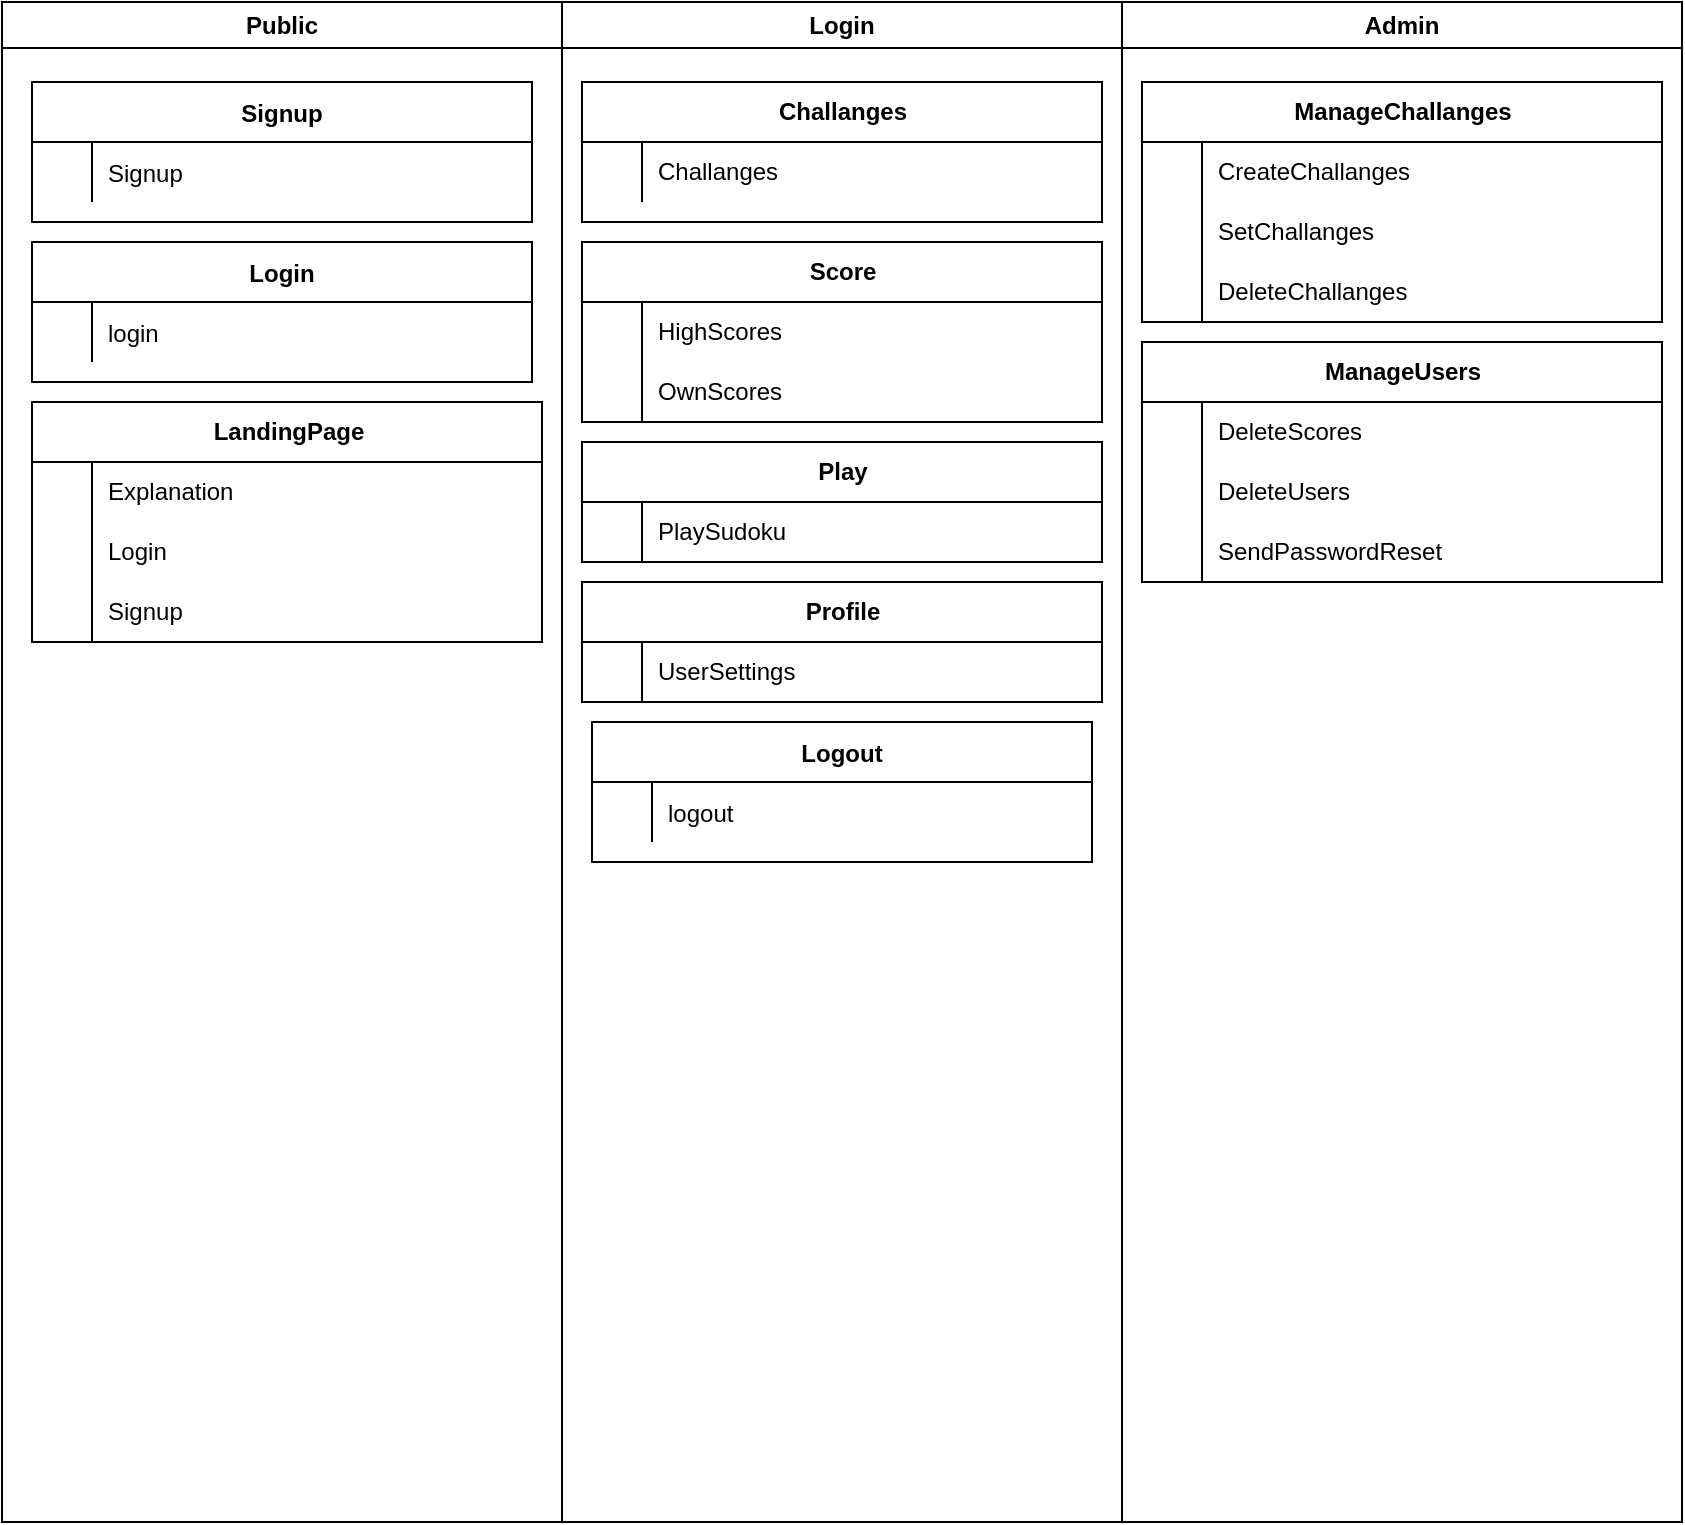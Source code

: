 <mxfile version="22.1.2" type="device">
  <diagram id="R2lEEEUBdFMjLlhIrx00" name="Page-1">
    <mxGraphModel dx="1434" dy="875" grid="1" gridSize="10" guides="1" tooltips="1" connect="1" arrows="1" fold="1" page="1" pageScale="1" pageWidth="850" pageHeight="1100" math="0" shadow="0" extFonts="Permanent Marker^https://fonts.googleapis.com/css?family=Permanent+Marker">
      <root>
        <mxCell id="0" />
        <mxCell id="1" parent="0" />
        <mxCell id="Jn-5TpuXbrKgCYX4yXkA-27" value="Public" style="swimlane;whiteSpace=wrap;html=1;" parent="1" vertex="1">
          <mxGeometry x="40" y="80" width="280" height="760" as="geometry">
            <mxRectangle x="60" y="40" width="140" height="30" as="alternateBounds" />
          </mxGeometry>
        </mxCell>
        <mxCell id="C-vyLk0tnHw3VtMMgP7b-23" value="Signup" style="shape=table;startSize=30;container=1;collapsible=1;childLayout=tableLayout;fixedRows=1;rowLines=0;fontStyle=1;align=center;resizeLast=1;" parent="Jn-5TpuXbrKgCYX4yXkA-27" vertex="1">
          <mxGeometry x="15" y="40" width="250" height="70" as="geometry" />
        </mxCell>
        <mxCell id="C-vyLk0tnHw3VtMMgP7b-27" value="" style="shape=partialRectangle;collapsible=0;dropTarget=0;pointerEvents=0;fillColor=none;points=[[0,0.5],[1,0.5]];portConstraint=eastwest;top=0;left=0;right=0;bottom=0;" parent="C-vyLk0tnHw3VtMMgP7b-23" vertex="1">
          <mxGeometry y="30" width="250" height="30" as="geometry" />
        </mxCell>
        <mxCell id="C-vyLk0tnHw3VtMMgP7b-28" value="" style="shape=partialRectangle;overflow=hidden;connectable=0;fillColor=none;top=0;left=0;bottom=0;right=0;" parent="C-vyLk0tnHw3VtMMgP7b-27" vertex="1">
          <mxGeometry width="30" height="30" as="geometry">
            <mxRectangle width="30" height="30" as="alternateBounds" />
          </mxGeometry>
        </mxCell>
        <mxCell id="C-vyLk0tnHw3VtMMgP7b-29" value="Signup" style="shape=partialRectangle;overflow=hidden;connectable=0;fillColor=none;top=0;left=0;bottom=0;right=0;align=left;spacingLeft=6;" parent="C-vyLk0tnHw3VtMMgP7b-27" vertex="1">
          <mxGeometry x="30" width="220" height="30" as="geometry">
            <mxRectangle width="220" height="30" as="alternateBounds" />
          </mxGeometry>
        </mxCell>
        <mxCell id="C-vyLk0tnHw3VtMMgP7b-2" value="Login" style="shape=table;startSize=30;container=1;collapsible=1;childLayout=tableLayout;fixedRows=1;rowLines=0;fontStyle=1;align=center;resizeLast=1;" parent="Jn-5TpuXbrKgCYX4yXkA-27" vertex="1">
          <mxGeometry x="15" y="120" width="250" height="70" as="geometry" />
        </mxCell>
        <mxCell id="C-vyLk0tnHw3VtMMgP7b-6" value="" style="shape=partialRectangle;collapsible=0;dropTarget=0;pointerEvents=0;fillColor=none;points=[[0,0.5],[1,0.5]];portConstraint=eastwest;top=0;left=0;right=0;bottom=0;" parent="C-vyLk0tnHw3VtMMgP7b-2" vertex="1">
          <mxGeometry y="30" width="250" height="30" as="geometry" />
        </mxCell>
        <mxCell id="C-vyLk0tnHw3VtMMgP7b-7" value="" style="shape=partialRectangle;overflow=hidden;connectable=0;fillColor=none;top=0;left=0;bottom=0;right=0;" parent="C-vyLk0tnHw3VtMMgP7b-6" vertex="1">
          <mxGeometry width="30" height="30" as="geometry">
            <mxRectangle width="30" height="30" as="alternateBounds" />
          </mxGeometry>
        </mxCell>
        <mxCell id="C-vyLk0tnHw3VtMMgP7b-8" value="login" style="shape=partialRectangle;overflow=hidden;connectable=0;fillColor=none;top=0;left=0;bottom=0;right=0;align=left;spacingLeft=6;" parent="C-vyLk0tnHw3VtMMgP7b-6" vertex="1">
          <mxGeometry x="30" width="220" height="30" as="geometry">
            <mxRectangle width="220" height="30" as="alternateBounds" />
          </mxGeometry>
        </mxCell>
        <mxCell id="Jn-5TpuXbrKgCYX4yXkA-31" value="LandingPage" style="shape=table;startSize=30;container=1;collapsible=1;childLayout=tableLayout;fixedRows=1;rowLines=0;fontStyle=1;align=center;resizeLast=1;html=1;" parent="Jn-5TpuXbrKgCYX4yXkA-27" vertex="1">
          <mxGeometry x="15" y="200" width="255" height="120" as="geometry" />
        </mxCell>
        <mxCell id="Jn-5TpuXbrKgCYX4yXkA-35" value="" style="shape=tableRow;horizontal=0;startSize=0;swimlaneHead=0;swimlaneBody=0;fillColor=none;collapsible=0;dropTarget=0;points=[[0,0.5],[1,0.5]];portConstraint=eastwest;top=0;left=0;right=0;bottom=0;" parent="Jn-5TpuXbrKgCYX4yXkA-31" vertex="1">
          <mxGeometry y="30" width="255" height="30" as="geometry" />
        </mxCell>
        <mxCell id="Jn-5TpuXbrKgCYX4yXkA-36" value="" style="shape=partialRectangle;connectable=0;fillColor=none;top=0;left=0;bottom=0;right=0;editable=1;overflow=hidden;whiteSpace=wrap;html=1;" parent="Jn-5TpuXbrKgCYX4yXkA-35" vertex="1">
          <mxGeometry width="30" height="30" as="geometry">
            <mxRectangle width="30" height="30" as="alternateBounds" />
          </mxGeometry>
        </mxCell>
        <mxCell id="Jn-5TpuXbrKgCYX4yXkA-37" value="Explanation" style="shape=partialRectangle;connectable=0;fillColor=none;top=0;left=0;bottom=0;right=0;align=left;spacingLeft=6;overflow=hidden;whiteSpace=wrap;html=1;" parent="Jn-5TpuXbrKgCYX4yXkA-35" vertex="1">
          <mxGeometry x="30" width="225" height="30" as="geometry">
            <mxRectangle width="225" height="30" as="alternateBounds" />
          </mxGeometry>
        </mxCell>
        <mxCell id="Jn-5TpuXbrKgCYX4yXkA-38" value="" style="shape=tableRow;horizontal=0;startSize=0;swimlaneHead=0;swimlaneBody=0;fillColor=none;collapsible=0;dropTarget=0;points=[[0,0.5],[1,0.5]];portConstraint=eastwest;top=0;left=0;right=0;bottom=0;" parent="Jn-5TpuXbrKgCYX4yXkA-31" vertex="1">
          <mxGeometry y="60" width="255" height="30" as="geometry" />
        </mxCell>
        <mxCell id="Jn-5TpuXbrKgCYX4yXkA-39" value="" style="shape=partialRectangle;connectable=0;fillColor=none;top=0;left=0;bottom=0;right=0;editable=1;overflow=hidden;whiteSpace=wrap;html=1;" parent="Jn-5TpuXbrKgCYX4yXkA-38" vertex="1">
          <mxGeometry width="30" height="30" as="geometry">
            <mxRectangle width="30" height="30" as="alternateBounds" />
          </mxGeometry>
        </mxCell>
        <mxCell id="Jn-5TpuXbrKgCYX4yXkA-40" value="Login" style="shape=partialRectangle;connectable=0;fillColor=none;top=0;left=0;bottom=0;right=0;align=left;spacingLeft=6;overflow=hidden;whiteSpace=wrap;html=1;" parent="Jn-5TpuXbrKgCYX4yXkA-38" vertex="1">
          <mxGeometry x="30" width="225" height="30" as="geometry">
            <mxRectangle width="225" height="30" as="alternateBounds" />
          </mxGeometry>
        </mxCell>
        <mxCell id="Jn-5TpuXbrKgCYX4yXkA-41" value="" style="shape=tableRow;horizontal=0;startSize=0;swimlaneHead=0;swimlaneBody=0;fillColor=none;collapsible=0;dropTarget=0;points=[[0,0.5],[1,0.5]];portConstraint=eastwest;top=0;left=0;right=0;bottom=0;" parent="Jn-5TpuXbrKgCYX4yXkA-31" vertex="1">
          <mxGeometry y="90" width="255" height="30" as="geometry" />
        </mxCell>
        <mxCell id="Jn-5TpuXbrKgCYX4yXkA-42" value="" style="shape=partialRectangle;connectable=0;fillColor=none;top=0;left=0;bottom=0;right=0;editable=1;overflow=hidden;whiteSpace=wrap;html=1;" parent="Jn-5TpuXbrKgCYX4yXkA-41" vertex="1">
          <mxGeometry width="30" height="30" as="geometry">
            <mxRectangle width="30" height="30" as="alternateBounds" />
          </mxGeometry>
        </mxCell>
        <mxCell id="Jn-5TpuXbrKgCYX4yXkA-43" value="Signup" style="shape=partialRectangle;connectable=0;fillColor=none;top=0;left=0;bottom=0;right=0;align=left;spacingLeft=6;overflow=hidden;whiteSpace=wrap;html=1;" parent="Jn-5TpuXbrKgCYX4yXkA-41" vertex="1">
          <mxGeometry x="30" width="225" height="30" as="geometry">
            <mxRectangle width="225" height="30" as="alternateBounds" />
          </mxGeometry>
        </mxCell>
        <mxCell id="Jn-5TpuXbrKgCYX4yXkA-44" value="Login" style="swimlane;whiteSpace=wrap;html=1;" parent="1" vertex="1">
          <mxGeometry x="320" y="80" width="280" height="760" as="geometry" />
        </mxCell>
        <mxCell id="Jn-5TpuXbrKgCYX4yXkA-1" value="Challanges" style="shape=table;startSize=30;container=1;collapsible=1;childLayout=tableLayout;fixedRows=1;rowLines=0;fontStyle=1;align=center;resizeLast=1;html=1;" parent="Jn-5TpuXbrKgCYX4yXkA-44" vertex="1">
          <mxGeometry x="10" y="40" width="260" height="70" as="geometry" />
        </mxCell>
        <mxCell id="Jn-5TpuXbrKgCYX4yXkA-5" value="" style="shape=tableRow;horizontal=0;startSize=0;swimlaneHead=0;swimlaneBody=0;fillColor=none;collapsible=0;dropTarget=0;points=[[0,0.5],[1,0.5]];portConstraint=eastwest;top=0;left=0;right=0;bottom=0;" parent="Jn-5TpuXbrKgCYX4yXkA-1" vertex="1">
          <mxGeometry y="30" width="260" height="30" as="geometry" />
        </mxCell>
        <mxCell id="Jn-5TpuXbrKgCYX4yXkA-6" value="" style="shape=partialRectangle;connectable=0;fillColor=none;top=0;left=0;bottom=0;right=0;editable=1;overflow=hidden;whiteSpace=wrap;html=1;" parent="Jn-5TpuXbrKgCYX4yXkA-5" vertex="1">
          <mxGeometry width="30" height="30" as="geometry">
            <mxRectangle width="30" height="30" as="alternateBounds" />
          </mxGeometry>
        </mxCell>
        <mxCell id="Jn-5TpuXbrKgCYX4yXkA-7" value="Challanges" style="shape=partialRectangle;connectable=0;fillColor=none;top=0;left=0;bottom=0;right=0;align=left;spacingLeft=6;overflow=hidden;whiteSpace=wrap;html=1;" parent="Jn-5TpuXbrKgCYX4yXkA-5" vertex="1">
          <mxGeometry x="30" width="230" height="30" as="geometry">
            <mxRectangle width="230" height="30" as="alternateBounds" />
          </mxGeometry>
        </mxCell>
        <mxCell id="Jn-5TpuXbrKgCYX4yXkA-14" value="Score" style="shape=table;startSize=30;container=1;collapsible=1;childLayout=tableLayout;fixedRows=1;rowLines=0;fontStyle=1;align=center;resizeLast=1;html=1;" parent="Jn-5TpuXbrKgCYX4yXkA-44" vertex="1">
          <mxGeometry x="10" y="120" width="260" height="90" as="geometry" />
        </mxCell>
        <mxCell id="Jn-5TpuXbrKgCYX4yXkA-18" value="" style="shape=tableRow;horizontal=0;startSize=0;swimlaneHead=0;swimlaneBody=0;fillColor=none;collapsible=0;dropTarget=0;points=[[0,0.5],[1,0.5]];portConstraint=eastwest;top=0;left=0;right=0;bottom=0;" parent="Jn-5TpuXbrKgCYX4yXkA-14" vertex="1">
          <mxGeometry y="30" width="260" height="30" as="geometry" />
        </mxCell>
        <mxCell id="Jn-5TpuXbrKgCYX4yXkA-19" value="" style="shape=partialRectangle;connectable=0;fillColor=none;top=0;left=0;bottom=0;right=0;editable=1;overflow=hidden;whiteSpace=wrap;html=1;" parent="Jn-5TpuXbrKgCYX4yXkA-18" vertex="1">
          <mxGeometry width="30" height="30" as="geometry">
            <mxRectangle width="30" height="30" as="alternateBounds" />
          </mxGeometry>
        </mxCell>
        <mxCell id="Jn-5TpuXbrKgCYX4yXkA-20" value="HighScores" style="shape=partialRectangle;connectable=0;fillColor=none;top=0;left=0;bottom=0;right=0;align=left;spacingLeft=6;overflow=hidden;whiteSpace=wrap;html=1;" parent="Jn-5TpuXbrKgCYX4yXkA-18" vertex="1">
          <mxGeometry x="30" width="230" height="30" as="geometry">
            <mxRectangle width="230" height="30" as="alternateBounds" />
          </mxGeometry>
        </mxCell>
        <mxCell id="Jn-5TpuXbrKgCYX4yXkA-21" value="" style="shape=tableRow;horizontal=0;startSize=0;swimlaneHead=0;swimlaneBody=0;fillColor=none;collapsible=0;dropTarget=0;points=[[0,0.5],[1,0.5]];portConstraint=eastwest;top=0;left=0;right=0;bottom=0;" parent="Jn-5TpuXbrKgCYX4yXkA-14" vertex="1">
          <mxGeometry y="60" width="260" height="30" as="geometry" />
        </mxCell>
        <mxCell id="Jn-5TpuXbrKgCYX4yXkA-22" value="" style="shape=partialRectangle;connectable=0;fillColor=none;top=0;left=0;bottom=0;right=0;editable=1;overflow=hidden;whiteSpace=wrap;html=1;" parent="Jn-5TpuXbrKgCYX4yXkA-21" vertex="1">
          <mxGeometry width="30" height="30" as="geometry">
            <mxRectangle width="30" height="30" as="alternateBounds" />
          </mxGeometry>
        </mxCell>
        <mxCell id="Jn-5TpuXbrKgCYX4yXkA-23" value="OwnScores" style="shape=partialRectangle;connectable=0;fillColor=none;top=0;left=0;bottom=0;right=0;align=left;spacingLeft=6;overflow=hidden;whiteSpace=wrap;html=1;" parent="Jn-5TpuXbrKgCYX4yXkA-21" vertex="1">
          <mxGeometry x="30" width="230" height="30" as="geometry">
            <mxRectangle width="230" height="30" as="alternateBounds" />
          </mxGeometry>
        </mxCell>
        <mxCell id="Jn-5TpuXbrKgCYX4yXkA-72" value="Play" style="shape=table;startSize=30;container=1;collapsible=1;childLayout=tableLayout;fixedRows=1;rowLines=0;fontStyle=1;align=center;resizeLast=1;html=1;" parent="Jn-5TpuXbrKgCYX4yXkA-44" vertex="1">
          <mxGeometry x="10" y="220" width="260" height="60" as="geometry" />
        </mxCell>
        <mxCell id="Jn-5TpuXbrKgCYX4yXkA-73" value="" style="shape=tableRow;horizontal=0;startSize=0;swimlaneHead=0;swimlaneBody=0;fillColor=none;collapsible=0;dropTarget=0;points=[[0,0.5],[1,0.5]];portConstraint=eastwest;top=0;left=0;right=0;bottom=0;" parent="Jn-5TpuXbrKgCYX4yXkA-72" vertex="1">
          <mxGeometry y="30" width="260" height="30" as="geometry" />
        </mxCell>
        <mxCell id="Jn-5TpuXbrKgCYX4yXkA-74" value="" style="shape=partialRectangle;connectable=0;fillColor=none;top=0;left=0;bottom=0;right=0;editable=1;overflow=hidden;whiteSpace=wrap;html=1;" parent="Jn-5TpuXbrKgCYX4yXkA-73" vertex="1">
          <mxGeometry width="30" height="30" as="geometry">
            <mxRectangle width="30" height="30" as="alternateBounds" />
          </mxGeometry>
        </mxCell>
        <mxCell id="Jn-5TpuXbrKgCYX4yXkA-75" value="PlaySudoku" style="shape=partialRectangle;connectable=0;fillColor=none;top=0;left=0;bottom=0;right=0;align=left;spacingLeft=6;overflow=hidden;whiteSpace=wrap;html=1;" parent="Jn-5TpuXbrKgCYX4yXkA-73" vertex="1">
          <mxGeometry x="30" width="230" height="30" as="geometry">
            <mxRectangle width="230" height="30" as="alternateBounds" />
          </mxGeometry>
        </mxCell>
        <mxCell id="Jn-5TpuXbrKgCYX4yXkA-89" value="Profile" style="shape=table;startSize=30;container=1;collapsible=1;childLayout=tableLayout;fixedRows=1;rowLines=0;fontStyle=1;align=center;resizeLast=1;html=1;" parent="Jn-5TpuXbrKgCYX4yXkA-44" vertex="1">
          <mxGeometry x="10" y="290" width="260" height="60" as="geometry" />
        </mxCell>
        <mxCell id="Jn-5TpuXbrKgCYX4yXkA-90" value="" style="shape=tableRow;horizontal=0;startSize=0;swimlaneHead=0;swimlaneBody=0;fillColor=none;collapsible=0;dropTarget=0;points=[[0,0.5],[1,0.5]];portConstraint=eastwest;top=0;left=0;right=0;bottom=0;" parent="Jn-5TpuXbrKgCYX4yXkA-89" vertex="1">
          <mxGeometry y="30" width="260" height="30" as="geometry" />
        </mxCell>
        <mxCell id="Jn-5TpuXbrKgCYX4yXkA-91" value="" style="shape=partialRectangle;connectable=0;fillColor=none;top=0;left=0;bottom=0;right=0;editable=1;overflow=hidden;whiteSpace=wrap;html=1;" parent="Jn-5TpuXbrKgCYX4yXkA-90" vertex="1">
          <mxGeometry width="30" height="30" as="geometry">
            <mxRectangle width="30" height="30" as="alternateBounds" />
          </mxGeometry>
        </mxCell>
        <mxCell id="Jn-5TpuXbrKgCYX4yXkA-92" value="UserSettings" style="shape=partialRectangle;connectable=0;fillColor=none;top=0;left=0;bottom=0;right=0;align=left;spacingLeft=6;overflow=hidden;whiteSpace=wrap;html=1;" parent="Jn-5TpuXbrKgCYX4yXkA-90" vertex="1">
          <mxGeometry x="30" width="230" height="30" as="geometry">
            <mxRectangle width="230" height="30" as="alternateBounds" />
          </mxGeometry>
        </mxCell>
        <mxCell id="C-vyLk0tnHw3VtMMgP7b-13" value="Logout" style="shape=table;startSize=30;container=1;collapsible=1;childLayout=tableLayout;fixedRows=1;rowLines=0;fontStyle=1;align=center;resizeLast=1;" parent="Jn-5TpuXbrKgCYX4yXkA-44" vertex="1">
          <mxGeometry x="15" y="360" width="250" height="70" as="geometry" />
        </mxCell>
        <mxCell id="C-vyLk0tnHw3VtMMgP7b-17" value="" style="shape=partialRectangle;collapsible=0;dropTarget=0;pointerEvents=0;fillColor=none;points=[[0,0.5],[1,0.5]];portConstraint=eastwest;top=0;left=0;right=0;bottom=0;" parent="C-vyLk0tnHw3VtMMgP7b-13" vertex="1">
          <mxGeometry y="30" width="250" height="30" as="geometry" />
        </mxCell>
        <mxCell id="C-vyLk0tnHw3VtMMgP7b-18" value="" style="shape=partialRectangle;overflow=hidden;connectable=0;fillColor=none;top=0;left=0;bottom=0;right=0;" parent="C-vyLk0tnHw3VtMMgP7b-17" vertex="1">
          <mxGeometry width="30" height="30" as="geometry">
            <mxRectangle width="30" height="30" as="alternateBounds" />
          </mxGeometry>
        </mxCell>
        <mxCell id="C-vyLk0tnHw3VtMMgP7b-19" value="logout" style="shape=partialRectangle;overflow=hidden;connectable=0;fillColor=none;top=0;left=0;bottom=0;right=0;align=left;spacingLeft=6;" parent="C-vyLk0tnHw3VtMMgP7b-17" vertex="1">
          <mxGeometry x="30" width="220" height="30" as="geometry">
            <mxRectangle width="220" height="30" as="alternateBounds" />
          </mxGeometry>
        </mxCell>
        <mxCell id="Jn-5TpuXbrKgCYX4yXkA-45" value="Admin" style="swimlane;whiteSpace=wrap;html=1;" parent="1" vertex="1">
          <mxGeometry x="600" y="80" width="280" height="760" as="geometry" />
        </mxCell>
        <mxCell id="Jn-5TpuXbrKgCYX4yXkA-46" value="ManageChallanges" style="shape=table;startSize=30;container=1;collapsible=1;childLayout=tableLayout;fixedRows=1;rowLines=0;fontStyle=1;align=center;resizeLast=1;html=1;" parent="Jn-5TpuXbrKgCYX4yXkA-45" vertex="1">
          <mxGeometry x="10" y="40" width="260" height="120" as="geometry" />
        </mxCell>
        <mxCell id="Jn-5TpuXbrKgCYX4yXkA-50" value="" style="shape=tableRow;horizontal=0;startSize=0;swimlaneHead=0;swimlaneBody=0;fillColor=none;collapsible=0;dropTarget=0;points=[[0,0.5],[1,0.5]];portConstraint=eastwest;top=0;left=0;right=0;bottom=0;" parent="Jn-5TpuXbrKgCYX4yXkA-46" vertex="1">
          <mxGeometry y="30" width="260" height="30" as="geometry" />
        </mxCell>
        <mxCell id="Jn-5TpuXbrKgCYX4yXkA-51" value="" style="shape=partialRectangle;connectable=0;fillColor=none;top=0;left=0;bottom=0;right=0;editable=1;overflow=hidden;whiteSpace=wrap;html=1;" parent="Jn-5TpuXbrKgCYX4yXkA-50" vertex="1">
          <mxGeometry width="30" height="30" as="geometry">
            <mxRectangle width="30" height="30" as="alternateBounds" />
          </mxGeometry>
        </mxCell>
        <mxCell id="Jn-5TpuXbrKgCYX4yXkA-52" value="CreateChallanges" style="shape=partialRectangle;connectable=0;fillColor=none;top=0;left=0;bottom=0;right=0;align=left;spacingLeft=6;overflow=hidden;whiteSpace=wrap;html=1;" parent="Jn-5TpuXbrKgCYX4yXkA-50" vertex="1">
          <mxGeometry x="30" width="230" height="30" as="geometry">
            <mxRectangle width="230" height="30" as="alternateBounds" />
          </mxGeometry>
        </mxCell>
        <mxCell id="Jn-5TpuXbrKgCYX4yXkA-53" value="" style="shape=tableRow;horizontal=0;startSize=0;swimlaneHead=0;swimlaneBody=0;fillColor=none;collapsible=0;dropTarget=0;points=[[0,0.5],[1,0.5]];portConstraint=eastwest;top=0;left=0;right=0;bottom=0;" parent="Jn-5TpuXbrKgCYX4yXkA-46" vertex="1">
          <mxGeometry y="60" width="260" height="30" as="geometry" />
        </mxCell>
        <mxCell id="Jn-5TpuXbrKgCYX4yXkA-54" value="" style="shape=partialRectangle;connectable=0;fillColor=none;top=0;left=0;bottom=0;right=0;editable=1;overflow=hidden;whiteSpace=wrap;html=1;" parent="Jn-5TpuXbrKgCYX4yXkA-53" vertex="1">
          <mxGeometry width="30" height="30" as="geometry">
            <mxRectangle width="30" height="30" as="alternateBounds" />
          </mxGeometry>
        </mxCell>
        <mxCell id="Jn-5TpuXbrKgCYX4yXkA-55" value="SetChallanges" style="shape=partialRectangle;connectable=0;fillColor=none;top=0;left=0;bottom=0;right=0;align=left;spacingLeft=6;overflow=hidden;whiteSpace=wrap;html=1;" parent="Jn-5TpuXbrKgCYX4yXkA-53" vertex="1">
          <mxGeometry x="30" width="230" height="30" as="geometry">
            <mxRectangle width="230" height="30" as="alternateBounds" />
          </mxGeometry>
        </mxCell>
        <mxCell id="Jn-5TpuXbrKgCYX4yXkA-56" value="" style="shape=tableRow;horizontal=0;startSize=0;swimlaneHead=0;swimlaneBody=0;fillColor=none;collapsible=0;dropTarget=0;points=[[0,0.5],[1,0.5]];portConstraint=eastwest;top=0;left=0;right=0;bottom=0;" parent="Jn-5TpuXbrKgCYX4yXkA-46" vertex="1">
          <mxGeometry y="90" width="260" height="30" as="geometry" />
        </mxCell>
        <mxCell id="Jn-5TpuXbrKgCYX4yXkA-57" value="" style="shape=partialRectangle;connectable=0;fillColor=none;top=0;left=0;bottom=0;right=0;editable=1;overflow=hidden;whiteSpace=wrap;html=1;" parent="Jn-5TpuXbrKgCYX4yXkA-56" vertex="1">
          <mxGeometry width="30" height="30" as="geometry">
            <mxRectangle width="30" height="30" as="alternateBounds" />
          </mxGeometry>
        </mxCell>
        <mxCell id="Jn-5TpuXbrKgCYX4yXkA-58" value="DeleteChallanges" style="shape=partialRectangle;connectable=0;fillColor=none;top=0;left=0;bottom=0;right=0;align=left;spacingLeft=6;overflow=hidden;whiteSpace=wrap;html=1;" parent="Jn-5TpuXbrKgCYX4yXkA-56" vertex="1">
          <mxGeometry x="30" width="230" height="30" as="geometry">
            <mxRectangle width="230" height="30" as="alternateBounds" />
          </mxGeometry>
        </mxCell>
        <mxCell id="Jn-5TpuXbrKgCYX4yXkA-79" value="ManageUsers" style="shape=table;startSize=30;container=1;collapsible=1;childLayout=tableLayout;fixedRows=1;rowLines=0;fontStyle=1;align=center;resizeLast=1;html=1;" parent="Jn-5TpuXbrKgCYX4yXkA-45" vertex="1">
          <mxGeometry x="10" y="170" width="260" height="120" as="geometry" />
        </mxCell>
        <mxCell id="Jn-5TpuXbrKgCYX4yXkA-80" value="" style="shape=tableRow;horizontal=0;startSize=0;swimlaneHead=0;swimlaneBody=0;fillColor=none;collapsible=0;dropTarget=0;points=[[0,0.5],[1,0.5]];portConstraint=eastwest;top=0;left=0;right=0;bottom=0;" parent="Jn-5TpuXbrKgCYX4yXkA-79" vertex="1">
          <mxGeometry y="30" width="260" height="30" as="geometry" />
        </mxCell>
        <mxCell id="Jn-5TpuXbrKgCYX4yXkA-81" value="" style="shape=partialRectangle;connectable=0;fillColor=none;top=0;left=0;bottom=0;right=0;editable=1;overflow=hidden;whiteSpace=wrap;html=1;" parent="Jn-5TpuXbrKgCYX4yXkA-80" vertex="1">
          <mxGeometry width="30" height="30" as="geometry">
            <mxRectangle width="30" height="30" as="alternateBounds" />
          </mxGeometry>
        </mxCell>
        <mxCell id="Jn-5TpuXbrKgCYX4yXkA-82" value="DeleteScores" style="shape=partialRectangle;connectable=0;fillColor=none;top=0;left=0;bottom=0;right=0;align=left;spacingLeft=6;overflow=hidden;whiteSpace=wrap;html=1;" parent="Jn-5TpuXbrKgCYX4yXkA-80" vertex="1">
          <mxGeometry x="30" width="230" height="30" as="geometry">
            <mxRectangle width="230" height="30" as="alternateBounds" />
          </mxGeometry>
        </mxCell>
        <mxCell id="Jn-5TpuXbrKgCYX4yXkA-83" value="" style="shape=tableRow;horizontal=0;startSize=0;swimlaneHead=0;swimlaneBody=0;fillColor=none;collapsible=0;dropTarget=0;points=[[0,0.5],[1,0.5]];portConstraint=eastwest;top=0;left=0;right=0;bottom=0;" parent="Jn-5TpuXbrKgCYX4yXkA-79" vertex="1">
          <mxGeometry y="60" width="260" height="30" as="geometry" />
        </mxCell>
        <mxCell id="Jn-5TpuXbrKgCYX4yXkA-84" value="" style="shape=partialRectangle;connectable=0;fillColor=none;top=0;left=0;bottom=0;right=0;editable=1;overflow=hidden;whiteSpace=wrap;html=1;" parent="Jn-5TpuXbrKgCYX4yXkA-83" vertex="1">
          <mxGeometry width="30" height="30" as="geometry">
            <mxRectangle width="30" height="30" as="alternateBounds" />
          </mxGeometry>
        </mxCell>
        <mxCell id="Jn-5TpuXbrKgCYX4yXkA-85" value="DeleteUsers" style="shape=partialRectangle;connectable=0;fillColor=none;top=0;left=0;bottom=0;right=0;align=left;spacingLeft=6;overflow=hidden;whiteSpace=wrap;html=1;" parent="Jn-5TpuXbrKgCYX4yXkA-83" vertex="1">
          <mxGeometry x="30" width="230" height="30" as="geometry">
            <mxRectangle width="230" height="30" as="alternateBounds" />
          </mxGeometry>
        </mxCell>
        <mxCell id="Jn-5TpuXbrKgCYX4yXkA-86" value="" style="shape=tableRow;horizontal=0;startSize=0;swimlaneHead=0;swimlaneBody=0;fillColor=none;collapsible=0;dropTarget=0;points=[[0,0.5],[1,0.5]];portConstraint=eastwest;top=0;left=0;right=0;bottom=0;" parent="Jn-5TpuXbrKgCYX4yXkA-79" vertex="1">
          <mxGeometry y="90" width="260" height="30" as="geometry" />
        </mxCell>
        <mxCell id="Jn-5TpuXbrKgCYX4yXkA-87" value="" style="shape=partialRectangle;connectable=0;fillColor=none;top=0;left=0;bottom=0;right=0;editable=1;overflow=hidden;whiteSpace=wrap;html=1;" parent="Jn-5TpuXbrKgCYX4yXkA-86" vertex="1">
          <mxGeometry width="30" height="30" as="geometry">
            <mxRectangle width="30" height="30" as="alternateBounds" />
          </mxGeometry>
        </mxCell>
        <mxCell id="Jn-5TpuXbrKgCYX4yXkA-88" value="SendPasswordReset" style="shape=partialRectangle;connectable=0;fillColor=none;top=0;left=0;bottom=0;right=0;align=left;spacingLeft=6;overflow=hidden;whiteSpace=wrap;html=1;" parent="Jn-5TpuXbrKgCYX4yXkA-86" vertex="1">
          <mxGeometry x="30" width="230" height="30" as="geometry">
            <mxRectangle width="230" height="30" as="alternateBounds" />
          </mxGeometry>
        </mxCell>
      </root>
    </mxGraphModel>
  </diagram>
</mxfile>
